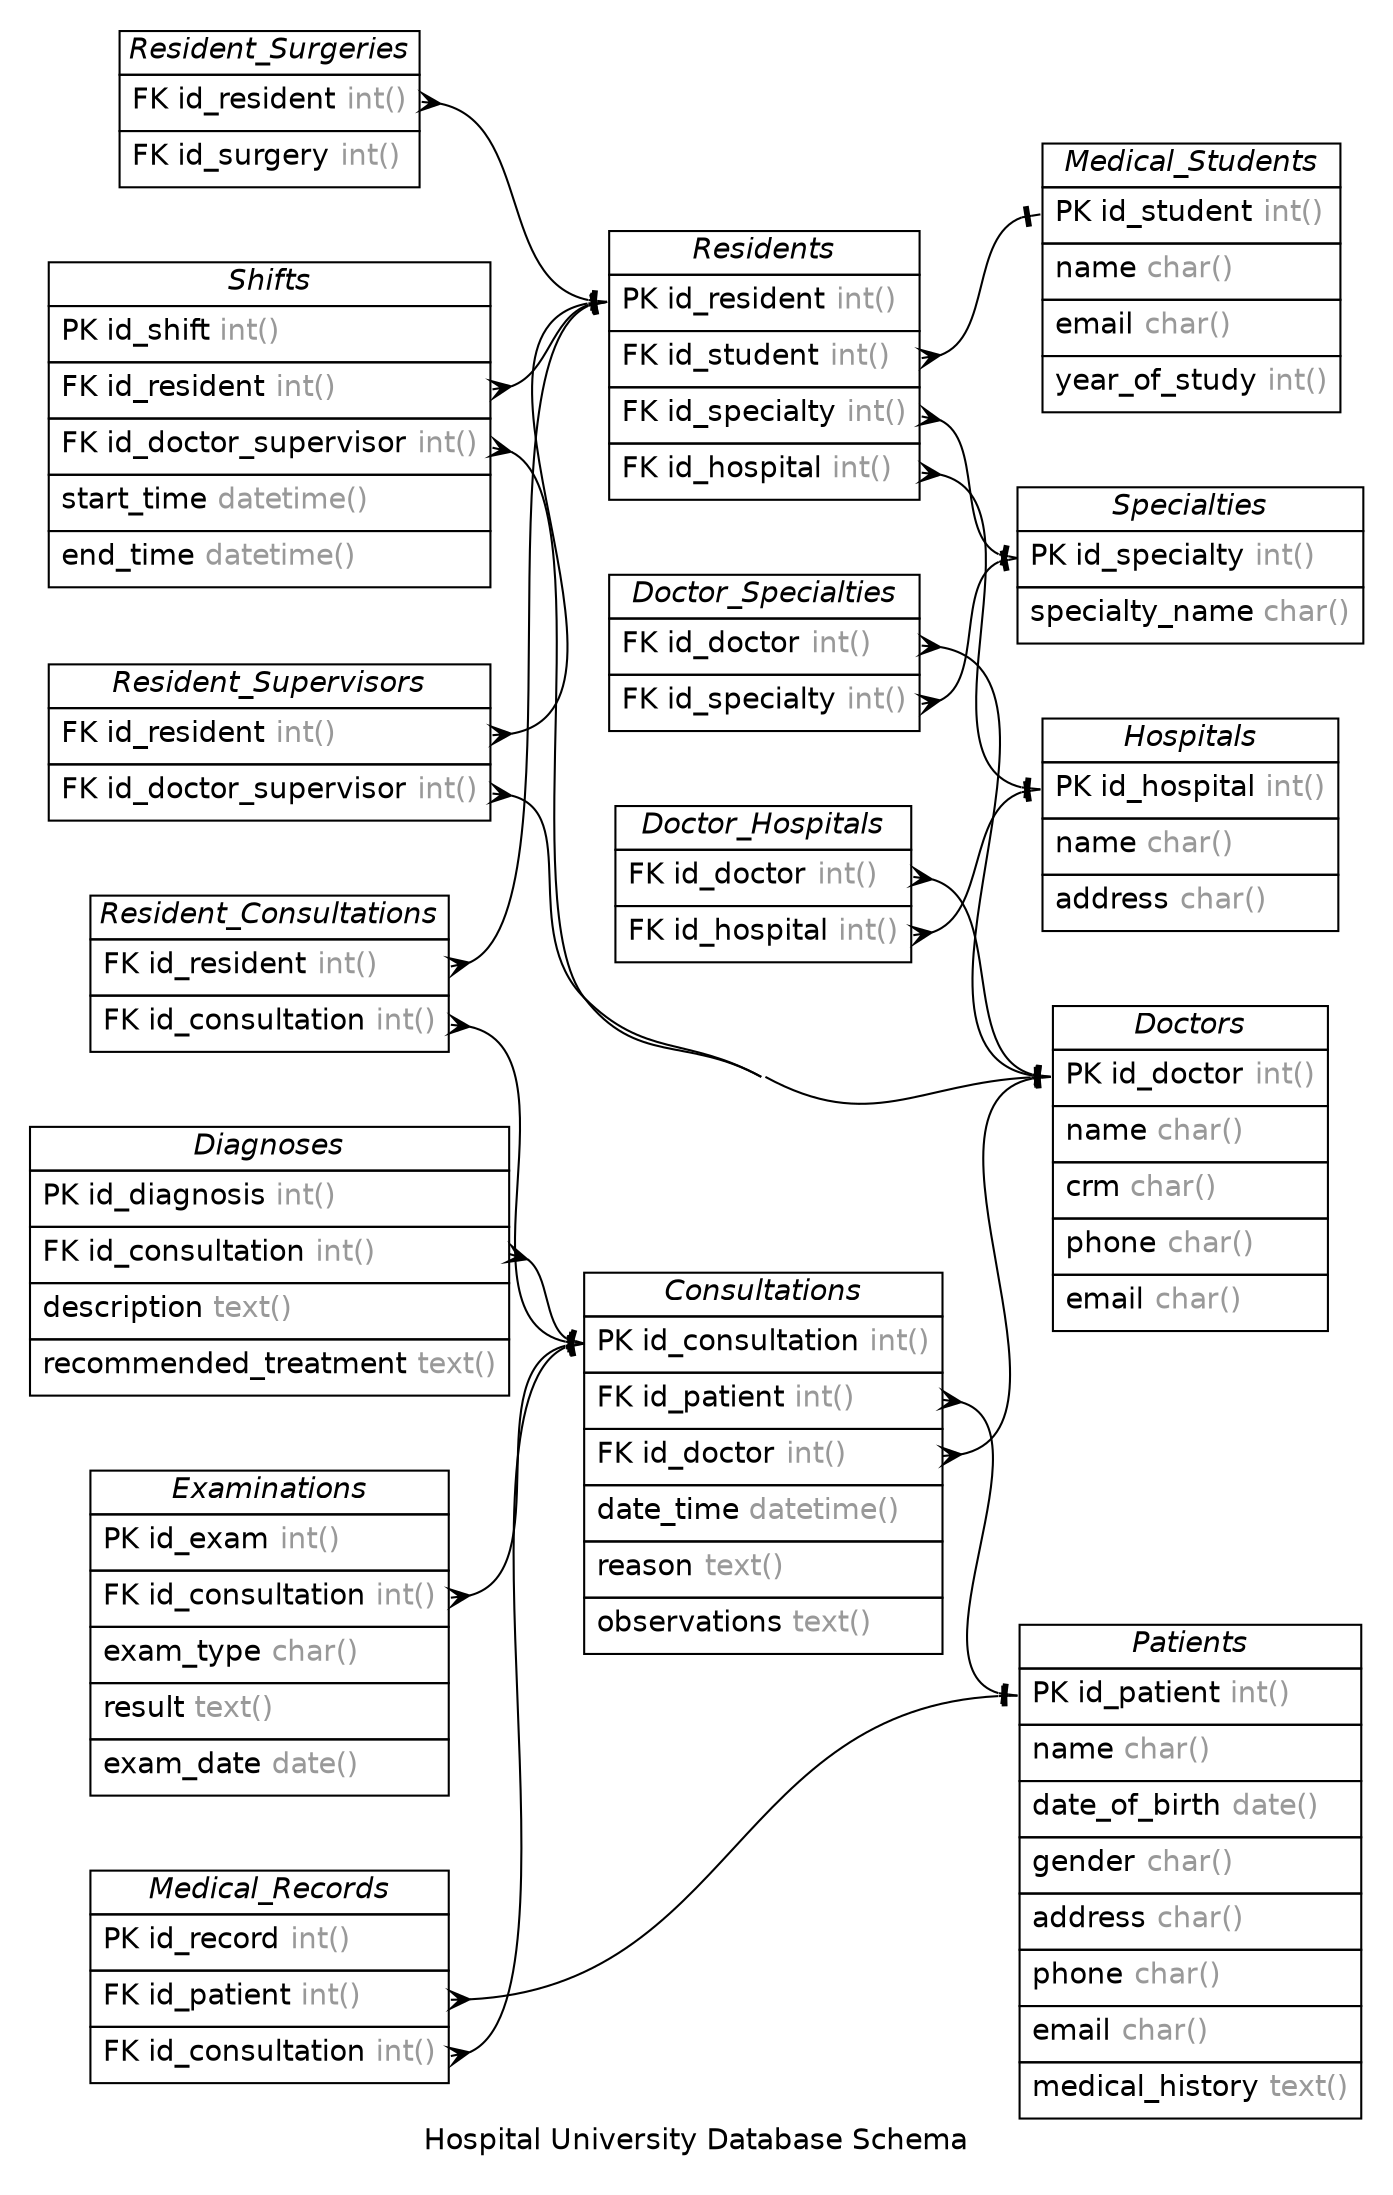/* created with ERDot < https://github.com/ehne/ERDot > */
digraph G {
    graph [
        nodesep=0.5;
        rankdir="LR";
        concentrate=true;
        splines="spline";
        fontname="Helvetica";
        pad="0.2,0.2",
        label="Hospital University Database Schema",
        
    ];
    
    node [shape=plain, fontname="Helvetica"];
    edge [
        dir=both,
        fontsize=12,
        arrowsize=0.9,
        penwidth=1.0,
        labelangle=32,
        labeldistance=1.8,
        fontname="Helvetica"
    ];
    
    "Patients" [ label=<
        <table border="0" cellborder="1" cellspacing="0" >
        <tr><td><i>Patients</i></td></tr>
        <tr><td port="id_patient" align="left" cellpadding="5">PK id_patient <font color="grey60">int()</font></td></tr>
        <tr><td port="name" align="left" cellpadding="5">name <font color="grey60">char()</font></td></tr>
        <tr><td port="date_of_birth" align="left" cellpadding="5">date_of_birth <font color="grey60">date()</font></td></tr>
        <tr><td port="gender" align="left" cellpadding="5">gender <font color="grey60">char()</font></td></tr>
        <tr><td port="address" align="left" cellpadding="5">address <font color="grey60">char()</font></td></tr>
        <tr><td port="phone" align="left" cellpadding="5">phone <font color="grey60">char()</font></td></tr>
        <tr><td port="email" align="left" cellpadding="5">email <font color="grey60">char()</font></td></tr>
        <tr><td port="medical_history" align="left" cellpadding="5">medical_history <font color="grey60">text()</font></td></tr>
    </table>>];
    "Doctors" [ label=<
        <table border="0" cellborder="1" cellspacing="0" >
        <tr><td><i>Doctors</i></td></tr>
        <tr><td port="id_doctor" align="left" cellpadding="5">PK id_doctor <font color="grey60">int()</font></td></tr>
        <tr><td port="name" align="left" cellpadding="5">name <font color="grey60">char()</font></td></tr>
        <tr><td port="crm" align="left" cellpadding="5">crm <font color="grey60">char()</font></td></tr>
        <tr><td port="phone" align="left" cellpadding="5">phone <font color="grey60">char()</font></td></tr>
        <tr><td port="email" align="left" cellpadding="5">email <font color="grey60">char()</font></td></tr>
    </table>>];
    "Specialties" [ label=<
        <table border="0" cellborder="1" cellspacing="0" >
        <tr><td><i>Specialties</i></td></tr>
        <tr><td port="id_specialty" align="left" cellpadding="5">PK id_specialty <font color="grey60">int()</font></td></tr>
        <tr><td port="specialty_name" align="left" cellpadding="5">specialty_name <font color="grey60">char()</font></td></tr>
    </table>>];
    "Doctor_Specialties" [ label=<
        <table border="0" cellborder="1" cellspacing="0" >
        <tr><td><i>Doctor_Specialties</i></td></tr>
        <tr><td port="id_doctor" align="left" cellpadding="5">FK id_doctor <font color="grey60">int()</font></td></tr>
        <tr><td port="id_specialty" align="left" cellpadding="5">FK id_specialty <font color="grey60">int()</font></td></tr>
    </table>>];
    "Hospitals" [ label=<
        <table border="0" cellborder="1" cellspacing="0" >
        <tr><td><i>Hospitals</i></td></tr>
        <tr><td port="id_hospital" align="left" cellpadding="5">PK id_hospital <font color="grey60">int()</font></td></tr>
        <tr><td port="name" align="left" cellpadding="5">name <font color="grey60">char()</font></td></tr>
        <tr><td port="address" align="left" cellpadding="5">address <font color="grey60">char()</font></td></tr>
    </table>>];
    "Doctor_Hospitals" [ label=<
        <table border="0" cellborder="1" cellspacing="0" >
        <tr><td><i>Doctor_Hospitals</i></td></tr>
        <tr><td port="id_doctor" align="left" cellpadding="5">FK id_doctor <font color="grey60">int()</font></td></tr>
        <tr><td port="id_hospital" align="left" cellpadding="5">FK id_hospital <font color="grey60">int()</font></td></tr>
    </table>>];
    "Consultations" [ label=<
        <table border="0" cellborder="1" cellspacing="0" >
        <tr><td><i>Consultations</i></td></tr>
        <tr><td port="id_consultation" align="left" cellpadding="5">PK id_consultation <font color="grey60">int()</font></td></tr>
        <tr><td port="id_patient" align="left" cellpadding="5">FK id_patient <font color="grey60">int()</font></td></tr>
        <tr><td port="id_doctor" align="left" cellpadding="5">FK id_doctor <font color="grey60">int()</font></td></tr>
        <tr><td port="date_time" align="left" cellpadding="5">date_time <font color="grey60">datetime()</font></td></tr>
        <tr><td port="reason" align="left" cellpadding="5">reason <font color="grey60">text()</font></td></tr>
        <tr><td port="observations" align="left" cellpadding="5">observations <font color="grey60">text()</font></td></tr>
    </table>>];
    "Examinations" [ label=<
        <table border="0" cellborder="1" cellspacing="0" >
        <tr><td><i>Examinations</i></td></tr>
        <tr><td port="id_exam" align="left" cellpadding="5">PK id_exam <font color="grey60">int()</font></td></tr>
        <tr><td port="id_consultation" align="left" cellpadding="5">FK id_consultation <font color="grey60">int()</font></td></tr>
        <tr><td port="exam_type" align="left" cellpadding="5">exam_type <font color="grey60">char()</font></td></tr>
        <tr><td port="result" align="left" cellpadding="5">result <font color="grey60">text()</font></td></tr>
        <tr><td port="exam_date" align="left" cellpadding="5">exam_date <font color="grey60">date()</font></td></tr>
    </table>>];
    "Diagnoses" [ label=<
        <table border="0" cellborder="1" cellspacing="0" >
        <tr><td><i>Diagnoses</i></td></tr>
        <tr><td port="id_diagnosis" align="left" cellpadding="5">PK id_diagnosis <font color="grey60">int()</font></td></tr>
        <tr><td port="id_consultation" align="left" cellpadding="5">FK id_consultation <font color="grey60">int()</font></td></tr>
        <tr><td port="description" align="left" cellpadding="5">description <font color="grey60">text()</font></td></tr>
        <tr><td port="recommended_treatment" align="left" cellpadding="5">recommended_treatment <font color="grey60">text()</font></td></tr>
    </table>>];
    "Medical_Records" [ label=<
        <table border="0" cellborder="1" cellspacing="0" >
        <tr><td><i>Medical_Records</i></td></tr>
        <tr><td port="id_record" align="left" cellpadding="5">PK id_record <font color="grey60">int()</font></td></tr>
        <tr><td port="id_patient" align="left" cellpadding="5">FK id_patient <font color="grey60">int()</font></td></tr>
        <tr><td port="id_consultation" align="left" cellpadding="5">FK id_consultation <font color="grey60">int()</font></td></tr>
    </table>>];
    "Medical_Students" [ label=<
        <table border="0" cellborder="1" cellspacing="0" >
        <tr><td><i>Medical_Students</i></td></tr>
        <tr><td port="id_student" align="left" cellpadding="5">PK id_student <font color="grey60">int()</font></td></tr>
        <tr><td port="name" align="left" cellpadding="5">name <font color="grey60">char()</font></td></tr>
        <tr><td port="email" align="left" cellpadding="5">email <font color="grey60">char()</font></td></tr>
        <tr><td port="year_of_study" align="left" cellpadding="5">year_of_study <font color="grey60">int()</font></td></tr>
    </table>>];
    "Residents" [ label=<
        <table border="0" cellborder="1" cellspacing="0" >
        <tr><td><i>Residents</i></td></tr>
        <tr><td port="id_resident" align="left" cellpadding="5">PK id_resident <font color="grey60">int()</font></td></tr>
        <tr><td port="id_student" align="left" cellpadding="5">FK id_student <font color="grey60">int()</font></td></tr>
        <tr><td port="id_specialty" align="left" cellpadding="5">FK id_specialty <font color="grey60">int()</font></td></tr>
        <tr><td port="id_hospital" align="left" cellpadding="5">FK id_hospital <font color="grey60">int()</font></td></tr>
    </table>>];
    "Resident_Supervisors" [ label=<
        <table border="0" cellborder="1" cellspacing="0" >
        <tr><td><i>Resident_Supervisors</i></td></tr>
        <tr><td port="id_resident" align="left" cellpadding="5">FK id_resident <font color="grey60">int()</font></td></tr>
        <tr><td port="id_doctor_supervisor" align="left" cellpadding="5">FK id_doctor_supervisor <font color="grey60">int()</font></td></tr>
    </table>>];
    "Resident_Consultations" [ label=<
        <table border="0" cellborder="1" cellspacing="0" >
        <tr><td><i>Resident_Consultations</i></td></tr>
        <tr><td port="id_resident" align="left" cellpadding="5">FK id_resident <font color="grey60">int()</font></td></tr>
        <tr><td port="id_consultation" align="left" cellpadding="5">FK id_consultation <font color="grey60">int()</font></td></tr>
    </table>>];
    "Resident_Surgeries" [ label=<
        <table border="0" cellborder="1" cellspacing="0" >
        <tr><td><i>Resident_Surgeries</i></td></tr>
        <tr><td port="id_resident" align="left" cellpadding="5">FK id_resident <font color="grey60">int()</font></td></tr>
        <tr><td port="id_surgery" align="left" cellpadding="5">FK id_surgery <font color="grey60">int()</font></td></tr>
    </table>>];
    "Shifts" [ label=<
        <table border="0" cellborder="1" cellspacing="0" >
        <tr><td><i>Shifts</i></td></tr>
        <tr><td port="id_shift" align="left" cellpadding="5">PK id_shift <font color="grey60">int()</font></td></tr>
        <tr><td port="id_resident" align="left" cellpadding="5">FK id_resident <font color="grey60">int()</font></td></tr>
        <tr><td port="id_doctor_supervisor" align="left" cellpadding="5">FK id_doctor_supervisor <font color="grey60">int()</font></td></tr>
        <tr><td port="start_time" align="left" cellpadding="5">start_time <font color="grey60">datetime()</font></td></tr>
        <tr><td port="end_time" align="left" cellpadding="5">end_time <font color="grey60">datetime()</font></td></tr>
    </table>>];

    
    "Consultations":"id_patient"->"Patients":"id_patient" [
        arrowhead=noneotee,

        arrowtail=ocrow,
    ];

    
    "Consultations":"id_doctor"->"Doctors":"id_doctor" [
        arrowhead=noneotee,

        arrowtail=ocrow,
    ];

    
    "Doctor_Specialties":"id_doctor"->"Doctors":"id_doctor" [
        arrowhead=noneotee,

        arrowtail=ocrow,
    ];

    
    "Doctor_Specialties":"id_specialty"->"Specialties":"id_specialty" [
        arrowhead=noneotee,

        arrowtail=ocrow,
    ];

    
    "Doctor_Hospitals":"id_doctor"->"Doctors":"id_doctor" [
        arrowhead=noneotee,

        arrowtail=ocrow,
    ];

    
    "Doctor_Hospitals":"id_hospital"->"Hospitals":"id_hospital" [
        arrowhead=noneotee,

        arrowtail=ocrow,
    ];

    
    "Examinations":"id_consultation"->"Consultations":"id_consultation" [
        arrowhead=noneotee,

        arrowtail=ocrow,
    ];

    
    "Diagnoses":"id_consultation"->"Consultations":"id_consultation" [
        arrowhead=noneotee,

        arrowtail=ocrow,
    ];

    
    "Medical_Records":"id_patient"->"Patients":"id_patient" [
        arrowhead=noneotee,

        arrowtail=ocrow,
    ];

    
    "Medical_Records":"id_consultation"->"Consultations":"id_consultation" [
        arrowhead=noneotee,

        arrowtail=ocrow,
    ];

    
    "Residents":"id_student"->"Medical_Students":"id_student" [
        arrowhead=noneotee,

        arrowtail=ocrow,
    ];

    
    "Residents":"id_specialty"->"Specialties":"id_specialty" [
        arrowhead=noneotee,

        arrowtail=ocrow,
    ];

    
    "Residents":"id_hospital"->"Hospitals":"id_hospital" [
        arrowhead=noneotee,

        arrowtail=ocrow,
    ];

    
    "Resident_Supervisors":"id_resident"->"Residents":"id_resident" [
        arrowhead=noneotee,

        arrowtail=ocrow,
    ];

    
    "Resident_Supervisors":"id_doctor_supervisor"->"Doctors":"id_doctor" [
        arrowhead=noneotee,

        arrowtail=ocrow,
    ];

    
    "Resident_Consultations":"id_resident"->"Residents":"id_resident" [
        arrowhead=noneotee,

        arrowtail=ocrow,
    ];

    
    "Resident_Consultations":"id_consultation"->"Consultations":"id_consultation" [
        arrowhead=noneotee,

        arrowtail=ocrow,
    ];

    
    "Resident_Surgeries":"id_resident"->"Residents":"id_resident" [
        arrowhead=noneotee,

        arrowtail=ocrow,
    ];

    
    "Shifts":"id_resident"->"Residents":"id_resident" [
        arrowhead=noneotee,

        arrowtail=ocrow,
    ];

    
    "Shifts":"id_doctor_supervisor"->"Doctors":"id_doctor" [
        arrowhead=noneotee,

        arrowtail=ocrow,
    ];


}
